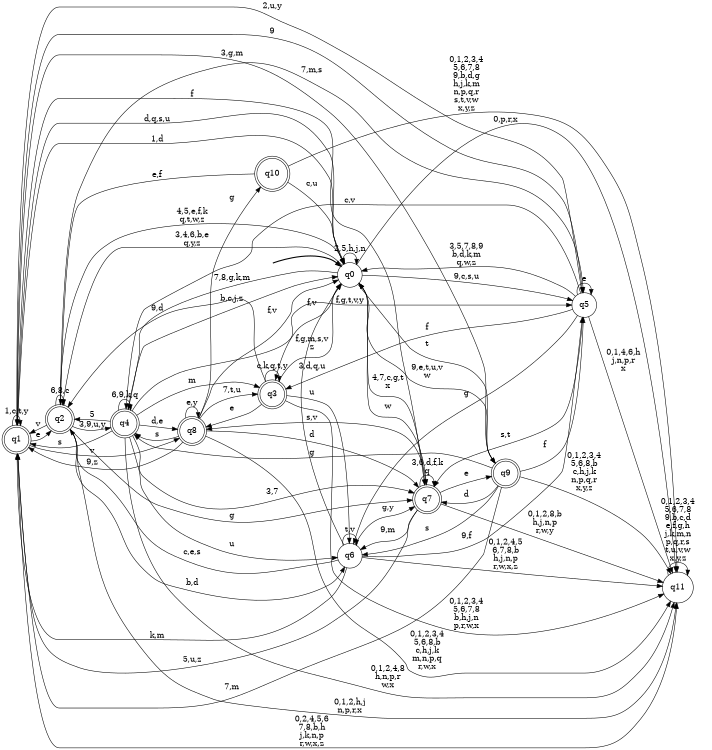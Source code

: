 digraph BlueStar {
__start0 [style = invis, shape = none, label = "", width = 0, height = 0];

rankdir=LR;
size="8,5";

s0 [style="filled", color="black", fillcolor="white" shape="circle", label="q0"];
s1 [style="rounded,filled", color="black", fillcolor="white" shape="doublecircle", label="q1"];
s2 [style="rounded,filled", color="black", fillcolor="white" shape="doublecircle", label="q2"];
s3 [style="rounded,filled", color="black", fillcolor="white" shape="doublecircle", label="q3"];
s4 [style="rounded,filled", color="black", fillcolor="white" shape="doublecircle", label="q4"];
s5 [style="filled", color="black", fillcolor="white" shape="circle", label="q5"];
s6 [style="filled", color="black", fillcolor="white" shape="circle", label="q6"];
s7 [style="rounded,filled", color="black", fillcolor="white" shape="doublecircle", label="q7"];
s8 [style="rounded,filled", color="black", fillcolor="white" shape="doublecircle", label="q8"];
s9 [style="rounded,filled", color="black", fillcolor="white" shape="doublecircle", label="q9"];
s10 [style="rounded,filled", color="black", fillcolor="white" shape="doublecircle", label="q10"];
s11 [style="filled", color="black", fillcolor="white" shape="circle", label="q11"];
subgraph cluster_main { 
	graph [pad=".75", ranksep="0.15", nodesep="0.15"];
	 style=invis; 
	__start0 -> s0 [penwidth=2];
}
s0 -> s0 [label="2,5,h,j,n"];
s0 -> s1 [label="1,d"];
s0 -> s2 [label="3,4,6,b,e\nq,y,z"];
s0 -> s3 [label="f,v"];
s0 -> s4 [label="7,8,g,k,m"];
s0 -> s5 [label="9,c,s,u"];
s0 -> s7 [label="w"];
s0 -> s9 [label="t"];
s0 -> s11 [label="0,p,r,x"];
s1 -> s0 [label="d,q,s,u"];
s1 -> s1 [label="1,c,t,y"];
s1 -> s2 [label="e"];
s1 -> s5 [label="9"];
s1 -> s7 [label="f"];
s1 -> s8 [label="v"];
s1 -> s9 [label="3,g,m"];
s1 -> s11 [label="0,2,4,5,6\n7,8,b,h\nj,k,n,p\nr,w,x,z"];
s2 -> s0 [label="4,5,e,f,k\nq,t,w,z"];
s2 -> s1 [label="v"];
s2 -> s2 [label="6,8,c"];
s2 -> s4 [label="3,9,u,y"];
s2 -> s5 [label="7,m,s"];
s2 -> s6 [label="b,d"];
s2 -> s7 [label="g"];
s2 -> s11 [label="0,1,2,h,j\nn,p,r,x"];
s3 -> s0 [label="f,g,m,s,v\nz"];
s3 -> s2 [label="9,d"];
s3 -> s3 [label="c,k,q,t,y"];
s3 -> s6 [label="u"];
s3 -> s8 [label="e"];
s3 -> s11 [label="0,1,2,3,4\n5,6,7,8\nb,h,j,n\np,r,w,x"];
s4 -> s0 [label="b,c,j,z"];
s4 -> s1 [label="s"];
s4 -> s2 [label="5"];
s4 -> s3 [label="m"];
s4 -> s4 [label="6,9,k,q"];
s4 -> s5 [label="f,g,t,v,y"];
s4 -> s6 [label="u"];
s4 -> s7 [label="3,7"];
s4 -> s8 [label="d,e"];
s4 -> s11 [label="0,1,2,4,8\nh,n,p,r\nw,x"];
s5 -> s0 [label="3,5,7,8,9\nb,d,k,m\nq,w,z"];
s5 -> s1 [label="2,u,y"];
s5 -> s3 [label="f"];
s5 -> s4 [label="c,v"];
s5 -> s5 [label="e"];
s5 -> s6 [label="g"];
s5 -> s7 [label="s,t"];
s5 -> s11 [label="0,1,4,6,h\nj,n,p,r\nx"];
s6 -> s0 [label="3,d,q,u"];
s6 -> s1 [label="k,m"];
s6 -> s2 [label="c,e,s"];
s6 -> s5 [label="9,f"];
s6 -> s6 [label="t,v"];
s6 -> s7 [label="g,y"];
s6 -> s11 [label="0,1,2,4,5\n6,7,8,b\nh,j,n,p\nr,w,x,z"];
s7 -> s0 [label="4,7,c,g,t\nx"];
s7 -> s1 [label="5,u,z"];
s7 -> s6 [label="9,m"];
s7 -> s7 [label="3,6,d,f,k\nq"];
s7 -> s8 [label="s,v"];
s7 -> s9 [label="e"];
s7 -> s11 [label="0,1,2,8,b\nh,j,n,p\nr,w,y"];
s8 -> s0 [label="f,v"];
s8 -> s1 [label="9,z"];
s8 -> s3 [label="7,t,u"];
s8 -> s4 [label="s"];
s8 -> s7 [label="d"];
s8 -> s8 [label="e,y"];
s8 -> s10 [label="g"];
s8 -> s11 [label="0,1,2,3,4\n5,6,8,b\nc,h,j,k\nm,n,p,q\nr,w,x"];
s9 -> s0 [label="9,e,t,u,v\nw"];
s9 -> s1 [label="7,m"];
s9 -> s4 [label="g"];
s9 -> s5 [label="f"];
s9 -> s6 [label="s"];
s9 -> s7 [label="d"];
s9 -> s11 [label="0,1,2,3,4\n5,6,8,b\nc,h,j,k\nn,p,q,r\nx,y,z"];
s10 -> s0 [label="c,u"];
s10 -> s2 [label="e,f"];
s10 -> s11 [label="0,1,2,3,4\n5,6,7,8\n9,b,d,g\nh,j,k,m\nn,p,q,r\ns,t,v,w\nx,y,z"];
s11 -> s11 [label="0,1,2,3,4\n5,6,7,8\n9,b,c,d\ne,f,g,h\nj,k,m,n\np,q,r,s\nt,u,v,w\nx,y,z"];

}